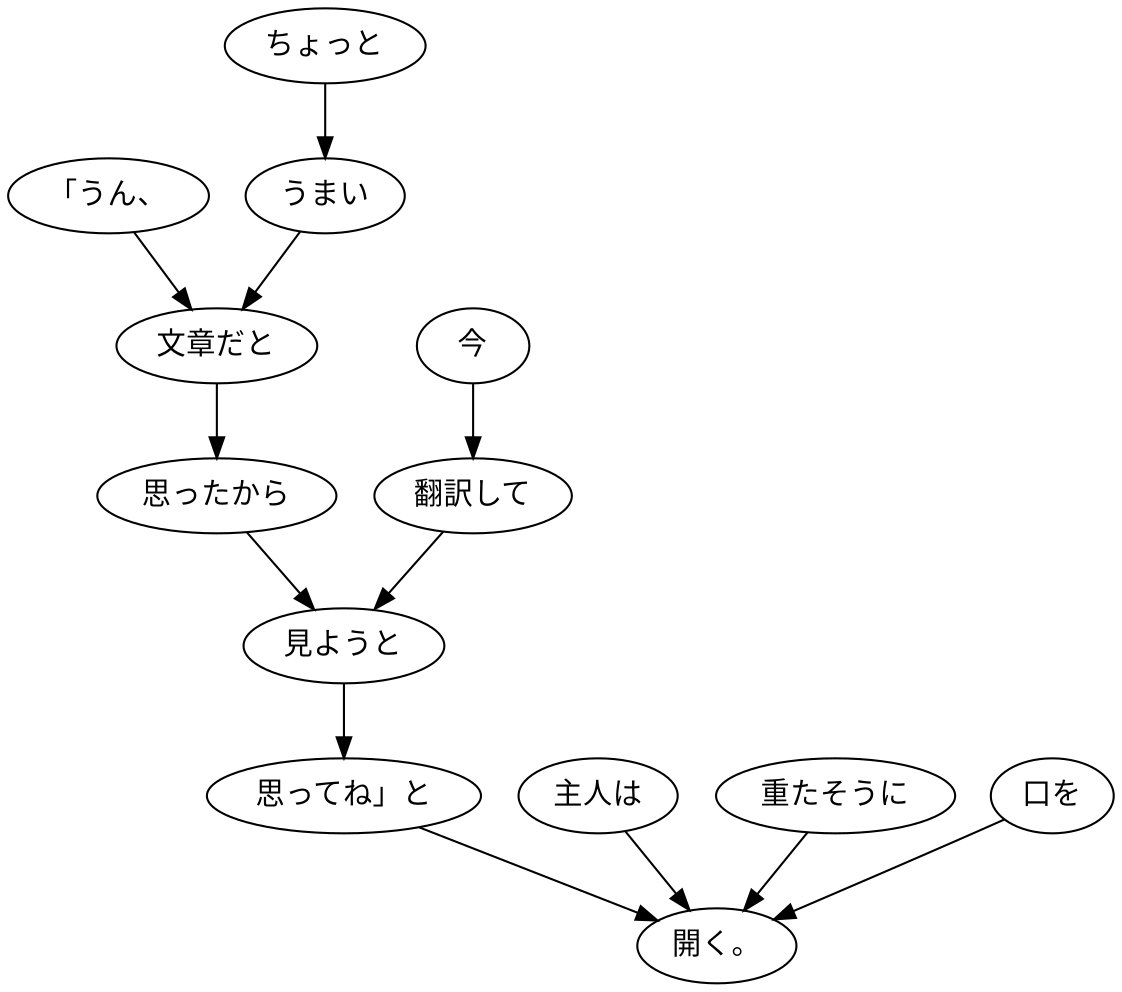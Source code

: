 digraph graph959 {
	node0 [label="「うん、"];
	node1 [label="ちょっと"];
	node2 [label="うまい"];
	node3 [label="文章だと"];
	node4 [label="思ったから"];
	node5 [label="今"];
	node6 [label="翻訳して"];
	node7 [label="見ようと"];
	node8 [label="思ってね」と"];
	node9 [label="主人は"];
	node10 [label="重たそうに"];
	node11 [label="口を"];
	node12 [label="開く。"];
	node0 -> node3;
	node1 -> node2;
	node2 -> node3;
	node3 -> node4;
	node4 -> node7;
	node5 -> node6;
	node6 -> node7;
	node7 -> node8;
	node8 -> node12;
	node9 -> node12;
	node10 -> node12;
	node11 -> node12;
}
